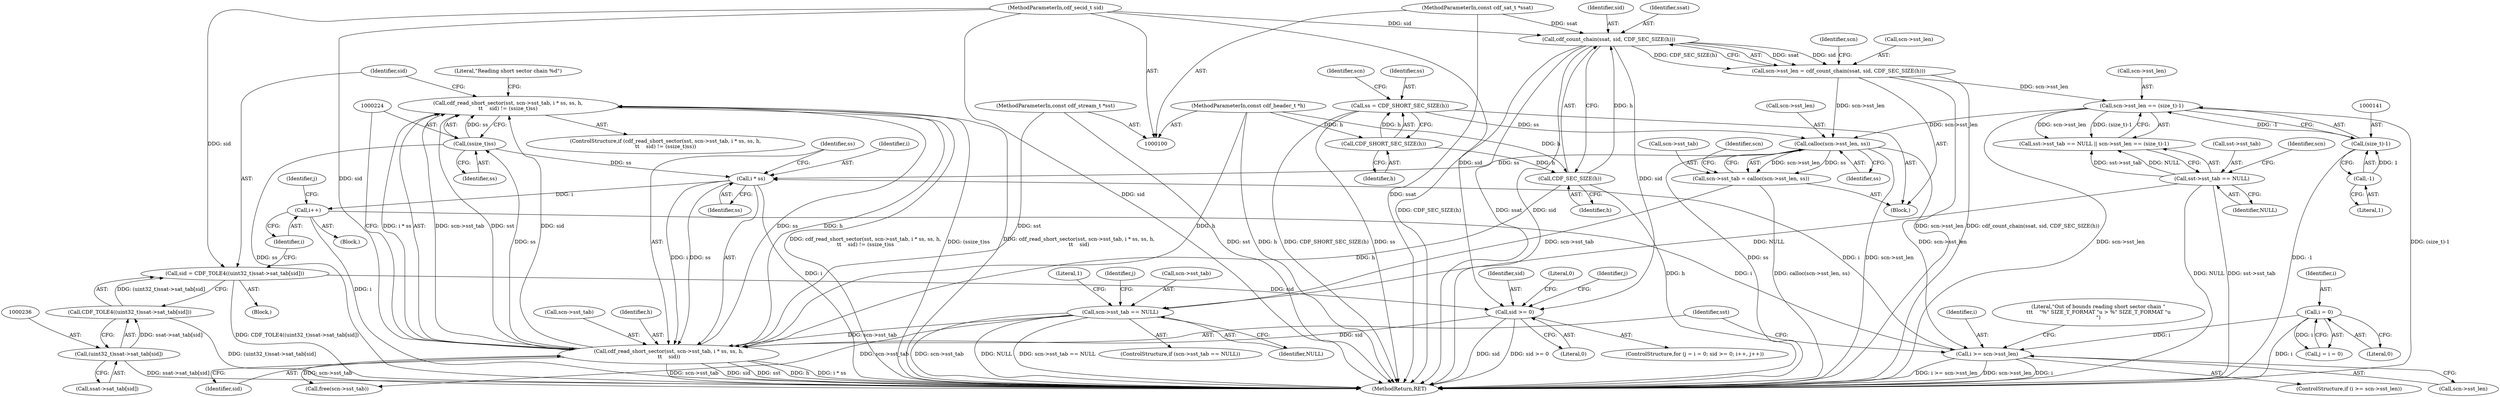 digraph "0_file_1aec04dbf8a24b8a6ba64c4f74efa0628e36db0b_1@API" {
"1000211" [label="(Call,cdf_read_short_sector(sst, scn->sst_tab, i * ss, ss, h,\n\t\t    sid) != (ssize_t)ss)"];
"1000212" [label="(Call,cdf_read_short_sector(sst, scn->sst_tab, i * ss, ss, h,\n\t\t    sid))"];
"1000103" [label="(MethodParameterIn,const cdf_stream_t *sst)"];
"1000157" [label="(Call,scn->sst_tab == NULL)"];
"1000147" [label="(Call,scn->sst_tab = calloc(scn->sst_len, ss))"];
"1000151" [label="(Call,calloc(scn->sst_len, ss))"];
"1000115" [label="(Call,scn->sst_len = cdf_count_chain(ssat, sid, CDF_SEC_SIZE(h)))"];
"1000119" [label="(Call,cdf_count_chain(ssat, sid, CDF_SEC_SIZE(h)))"];
"1000102" [label="(MethodParameterIn,const cdf_sat_t *ssat)"];
"1000104" [label="(MethodParameterIn,cdf_secid_t sid)"];
"1000122" [label="(Call,CDF_SEC_SIZE(h))"];
"1000111" [label="(Call,CDF_SHORT_SEC_SIZE(h))"];
"1000101" [label="(MethodParameterIn,const cdf_header_t *h)"];
"1000136" [label="(Call,scn->sst_len == (size_t)-1)"];
"1000140" [label="(Call,(size_t)-1)"];
"1000142" [label="(Call,-1)"];
"1000109" [label="(Call,ss = CDF_SHORT_SEC_SIZE(h))"];
"1000131" [label="(Call,sst->sst_tab == NULL)"];
"1000217" [label="(Call,i * ss)"];
"1000192" [label="(Call,i >= scn->sst_len)"];
"1000168" [label="(Call,i = 0)"];
"1000175" [label="(Call,i++)"];
"1000223" [label="(Call,(ssize_t)ss)"];
"1000171" [label="(Call,sid >= 0)"];
"1000232" [label="(Call,sid = CDF_TOLE4((uint32_t)ssat->sat_tab[sid]))"];
"1000234" [label="(Call,CDF_TOLE4((uint32_t)ssat->sat_tab[sid]))"];
"1000235" [label="(Call,(uint32_t)ssat->sat_tab[sid])"];
"1000136" [label="(Call,scn->sst_len == (size_t)-1)"];
"1000200" [label="(Literal,\"Out of bounds reading short sector chain \"\n\t\t\t    \"%\" SIZE_T_FORMAT \"u > %\" SIZE_T_FORMAT \"u\n\")"];
"1000171" [label="(Call,sid >= 0)"];
"1000232" [label="(Call,sid = CDF_TOLE4((uint32_t)ssat->sat_tab[sid]))"];
"1000161" [label="(Identifier,NULL)"];
"1000191" [label="(ControlStructure,if (i >= scn->sst_len))"];
"1000103" [label="(MethodParameterIn,const cdf_stream_t *sst)"];
"1000243" [label="(Literal,0)"];
"1000147" [label="(Call,scn->sst_tab = calloc(scn->sst_len, ss))"];
"1000219" [label="(Identifier,ss)"];
"1000168" [label="(Call,i = 0)"];
"1000117" [label="(Identifier,scn)"];
"1000157" [label="(Call,scn->sst_tab == NULL)"];
"1000220" [label="(Identifier,ss)"];
"1000140" [label="(Call,(size_t)-1)"];
"1000212" [label="(Call,cdf_read_short_sector(sst, scn->sst_tab, i * ss, ss, h,\n\t\t    sid))"];
"1000137" [label="(Call,scn->sst_len)"];
"1000173" [label="(Literal,0)"];
"1000156" [label="(ControlStructure,if (scn->sst_tab == NULL))"];
"1000130" [label="(Call,sst->sst_tab == NULL || scn->sst_len == (size_t)-1)"];
"1000109" [label="(Call,ss = CDF_SHORT_SEC_SIZE(h))"];
"1000222" [label="(Identifier,sid)"];
"1000213" [label="(Identifier,sst)"];
"1000104" [label="(MethodParameterIn,cdf_secid_t sid)"];
"1000101" [label="(MethodParameterIn,const cdf_header_t *h)"];
"1000116" [label="(Call,scn->sst_len)"];
"1000245" [label="(Call,free(scn->sst_tab))"];
"1000119" [label="(Call,cdf_count_chain(ssat, sid, CDF_SEC_SIZE(h)))"];
"1000164" [label="(Literal,1)"];
"1000170" [label="(Literal,0)"];
"1000123" [label="(Identifier,h)"];
"1000110" [label="(Identifier,ss)"];
"1000233" [label="(Identifier,sid)"];
"1000192" [label="(Call,i >= scn->sst_len)"];
"1000218" [label="(Identifier,i)"];
"1000122" [label="(Call,CDF_SEC_SIZE(h))"];
"1000210" [label="(ControlStructure,if (cdf_read_short_sector(sst, scn->sst_tab, i * ss, ss, h,\n\t\t    sid) != (ssize_t)ss))"];
"1000102" [label="(MethodParameterIn,const cdf_sat_t *ssat)"];
"1000182" [label="(Identifier,j)"];
"1000172" [label="(Identifier,sid)"];
"1000112" [label="(Identifier,h)"];
"1000107" [label="(Block,)"];
"1000225" [label="(Identifier,ss)"];
"1000223" [label="(Call,(ssize_t)ss)"];
"1000211" [label="(Call,cdf_read_short_sector(sst, scn->sst_tab, i * ss, ss, h,\n\t\t    sid) != (ssize_t)ss)"];
"1000126" [label="(Identifier,scn)"];
"1000159" [label="(Identifier,scn)"];
"1000167" [label="(Identifier,j)"];
"1000214" [label="(Call,scn->sst_tab)"];
"1000138" [label="(Identifier,scn)"];
"1000120" [label="(Identifier,ssat)"];
"1000169" [label="(Identifier,i)"];
"1000178" [label="(Identifier,j)"];
"1000148" [label="(Call,scn->sst_tab)"];
"1000166" [label="(Call,j = i = 0)"];
"1000151" [label="(Call,calloc(scn->sst_len, ss))"];
"1000111" [label="(Call,CDF_SHORT_SEC_SIZE(h))"];
"1000131" [label="(Call,sst->sst_tab == NULL)"];
"1000115" [label="(Call,scn->sst_len = cdf_count_chain(ssat, sid, CDF_SEC_SIZE(h)))"];
"1000252" [label="(MethodReturn,RET)"];
"1000234" [label="(Call,CDF_TOLE4((uint32_t)ssat->sat_tab[sid]))"];
"1000165" [label="(ControlStructure,for (j = i = 0; sid >= 0; i++, j++))"];
"1000194" [label="(Call,scn->sst_len)"];
"1000135" [label="(Identifier,NULL)"];
"1000176" [label="(Identifier,i)"];
"1000229" [label="(Literal,\"Reading short sector chain %d\")"];
"1000143" [label="(Literal,1)"];
"1000179" [label="(Block,)"];
"1000235" [label="(Call,(uint32_t)ssat->sat_tab[sid])"];
"1000158" [label="(Call,scn->sst_tab)"];
"1000174" [label="(Block,)"];
"1000155" [label="(Identifier,ss)"];
"1000221" [label="(Identifier,h)"];
"1000121" [label="(Identifier,sid)"];
"1000237" [label="(Call,ssat->sat_tab[sid])"];
"1000217" [label="(Call,i * ss)"];
"1000175" [label="(Call,i++)"];
"1000142" [label="(Call,-1)"];
"1000193" [label="(Identifier,i)"];
"1000152" [label="(Call,scn->sst_len)"];
"1000132" [label="(Call,sst->sst_tab)"];
"1000211" -> "1000210"  [label="AST: "];
"1000211" -> "1000223"  [label="CFG: "];
"1000212" -> "1000211"  [label="AST: "];
"1000223" -> "1000211"  [label="AST: "];
"1000229" -> "1000211"  [label="CFG: "];
"1000233" -> "1000211"  [label="CFG: "];
"1000211" -> "1000252"  [label="DDG: cdf_read_short_sector(sst, scn->sst_tab, i * ss, ss, h,\n\t\t    sid)"];
"1000211" -> "1000252"  [label="DDG: (ssize_t)ss"];
"1000211" -> "1000252"  [label="DDG: cdf_read_short_sector(sst, scn->sst_tab, i * ss, ss, h,\n\t\t    sid) != (ssize_t)ss"];
"1000212" -> "1000211"  [label="DDG: i * ss"];
"1000212" -> "1000211"  [label="DDG: scn->sst_tab"];
"1000212" -> "1000211"  [label="DDG: h"];
"1000212" -> "1000211"  [label="DDG: sst"];
"1000212" -> "1000211"  [label="DDG: ss"];
"1000212" -> "1000211"  [label="DDG: sid"];
"1000223" -> "1000211"  [label="DDG: ss"];
"1000212" -> "1000222"  [label="CFG: "];
"1000213" -> "1000212"  [label="AST: "];
"1000214" -> "1000212"  [label="AST: "];
"1000217" -> "1000212"  [label="AST: "];
"1000220" -> "1000212"  [label="AST: "];
"1000221" -> "1000212"  [label="AST: "];
"1000222" -> "1000212"  [label="AST: "];
"1000224" -> "1000212"  [label="CFG: "];
"1000212" -> "1000252"  [label="DDG: h"];
"1000212" -> "1000252"  [label="DDG: i * ss"];
"1000212" -> "1000252"  [label="DDG: scn->sst_tab"];
"1000212" -> "1000252"  [label="DDG: sid"];
"1000212" -> "1000252"  [label="DDG: sst"];
"1000103" -> "1000212"  [label="DDG: sst"];
"1000157" -> "1000212"  [label="DDG: scn->sst_tab"];
"1000217" -> "1000212"  [label="DDG: i"];
"1000217" -> "1000212"  [label="DDG: ss"];
"1000122" -> "1000212"  [label="DDG: h"];
"1000101" -> "1000212"  [label="DDG: h"];
"1000171" -> "1000212"  [label="DDG: sid"];
"1000104" -> "1000212"  [label="DDG: sid"];
"1000212" -> "1000223"  [label="DDG: ss"];
"1000212" -> "1000245"  [label="DDG: scn->sst_tab"];
"1000103" -> "1000100"  [label="AST: "];
"1000103" -> "1000252"  [label="DDG: sst"];
"1000157" -> "1000156"  [label="AST: "];
"1000157" -> "1000161"  [label="CFG: "];
"1000158" -> "1000157"  [label="AST: "];
"1000161" -> "1000157"  [label="AST: "];
"1000164" -> "1000157"  [label="CFG: "];
"1000167" -> "1000157"  [label="CFG: "];
"1000157" -> "1000252"  [label="DDG: scn->sst_tab == NULL"];
"1000157" -> "1000252"  [label="DDG: scn->sst_tab"];
"1000157" -> "1000252"  [label="DDG: NULL"];
"1000147" -> "1000157"  [label="DDG: scn->sst_tab"];
"1000131" -> "1000157"  [label="DDG: NULL"];
"1000157" -> "1000245"  [label="DDG: scn->sst_tab"];
"1000147" -> "1000107"  [label="AST: "];
"1000147" -> "1000151"  [label="CFG: "];
"1000148" -> "1000147"  [label="AST: "];
"1000151" -> "1000147"  [label="AST: "];
"1000159" -> "1000147"  [label="CFG: "];
"1000147" -> "1000252"  [label="DDG: calloc(scn->sst_len, ss)"];
"1000151" -> "1000147"  [label="DDG: scn->sst_len"];
"1000151" -> "1000147"  [label="DDG: ss"];
"1000151" -> "1000155"  [label="CFG: "];
"1000152" -> "1000151"  [label="AST: "];
"1000155" -> "1000151"  [label="AST: "];
"1000151" -> "1000252"  [label="DDG: scn->sst_len"];
"1000151" -> "1000252"  [label="DDG: ss"];
"1000115" -> "1000151"  [label="DDG: scn->sst_len"];
"1000136" -> "1000151"  [label="DDG: scn->sst_len"];
"1000109" -> "1000151"  [label="DDG: ss"];
"1000151" -> "1000192"  [label="DDG: scn->sst_len"];
"1000151" -> "1000217"  [label="DDG: ss"];
"1000115" -> "1000107"  [label="AST: "];
"1000115" -> "1000119"  [label="CFG: "];
"1000116" -> "1000115"  [label="AST: "];
"1000119" -> "1000115"  [label="AST: "];
"1000126" -> "1000115"  [label="CFG: "];
"1000115" -> "1000252"  [label="DDG: cdf_count_chain(ssat, sid, CDF_SEC_SIZE(h))"];
"1000115" -> "1000252"  [label="DDG: scn->sst_len"];
"1000119" -> "1000115"  [label="DDG: ssat"];
"1000119" -> "1000115"  [label="DDG: sid"];
"1000119" -> "1000115"  [label="DDG: CDF_SEC_SIZE(h)"];
"1000115" -> "1000136"  [label="DDG: scn->sst_len"];
"1000119" -> "1000122"  [label="CFG: "];
"1000120" -> "1000119"  [label="AST: "];
"1000121" -> "1000119"  [label="AST: "];
"1000122" -> "1000119"  [label="AST: "];
"1000119" -> "1000252"  [label="DDG: sid"];
"1000119" -> "1000252"  [label="DDG: ssat"];
"1000119" -> "1000252"  [label="DDG: CDF_SEC_SIZE(h)"];
"1000102" -> "1000119"  [label="DDG: ssat"];
"1000104" -> "1000119"  [label="DDG: sid"];
"1000122" -> "1000119"  [label="DDG: h"];
"1000119" -> "1000171"  [label="DDG: sid"];
"1000102" -> "1000100"  [label="AST: "];
"1000102" -> "1000252"  [label="DDG: ssat"];
"1000104" -> "1000100"  [label="AST: "];
"1000104" -> "1000252"  [label="DDG: sid"];
"1000104" -> "1000171"  [label="DDG: sid"];
"1000104" -> "1000232"  [label="DDG: sid"];
"1000122" -> "1000123"  [label="CFG: "];
"1000123" -> "1000122"  [label="AST: "];
"1000122" -> "1000252"  [label="DDG: h"];
"1000111" -> "1000122"  [label="DDG: h"];
"1000101" -> "1000122"  [label="DDG: h"];
"1000111" -> "1000109"  [label="AST: "];
"1000111" -> "1000112"  [label="CFG: "];
"1000112" -> "1000111"  [label="AST: "];
"1000109" -> "1000111"  [label="CFG: "];
"1000111" -> "1000109"  [label="DDG: h"];
"1000101" -> "1000111"  [label="DDG: h"];
"1000101" -> "1000100"  [label="AST: "];
"1000101" -> "1000252"  [label="DDG: h"];
"1000136" -> "1000130"  [label="AST: "];
"1000136" -> "1000140"  [label="CFG: "];
"1000137" -> "1000136"  [label="AST: "];
"1000140" -> "1000136"  [label="AST: "];
"1000130" -> "1000136"  [label="CFG: "];
"1000136" -> "1000252"  [label="DDG: (size_t)-1"];
"1000136" -> "1000252"  [label="DDG: scn->sst_len"];
"1000136" -> "1000130"  [label="DDG: scn->sst_len"];
"1000136" -> "1000130"  [label="DDG: (size_t)-1"];
"1000140" -> "1000136"  [label="DDG: -1"];
"1000140" -> "1000142"  [label="CFG: "];
"1000141" -> "1000140"  [label="AST: "];
"1000142" -> "1000140"  [label="AST: "];
"1000140" -> "1000252"  [label="DDG: -1"];
"1000142" -> "1000140"  [label="DDG: 1"];
"1000142" -> "1000143"  [label="CFG: "];
"1000143" -> "1000142"  [label="AST: "];
"1000109" -> "1000107"  [label="AST: "];
"1000110" -> "1000109"  [label="AST: "];
"1000117" -> "1000109"  [label="CFG: "];
"1000109" -> "1000252"  [label="DDG: ss"];
"1000109" -> "1000252"  [label="DDG: CDF_SHORT_SEC_SIZE(h)"];
"1000131" -> "1000130"  [label="AST: "];
"1000131" -> "1000135"  [label="CFG: "];
"1000132" -> "1000131"  [label="AST: "];
"1000135" -> "1000131"  [label="AST: "];
"1000138" -> "1000131"  [label="CFG: "];
"1000130" -> "1000131"  [label="CFG: "];
"1000131" -> "1000252"  [label="DDG: sst->sst_tab"];
"1000131" -> "1000252"  [label="DDG: NULL"];
"1000131" -> "1000130"  [label="DDG: sst->sst_tab"];
"1000131" -> "1000130"  [label="DDG: NULL"];
"1000217" -> "1000219"  [label="CFG: "];
"1000218" -> "1000217"  [label="AST: "];
"1000219" -> "1000217"  [label="AST: "];
"1000220" -> "1000217"  [label="CFG: "];
"1000217" -> "1000252"  [label="DDG: i"];
"1000217" -> "1000175"  [label="DDG: i"];
"1000192" -> "1000217"  [label="DDG: i"];
"1000223" -> "1000217"  [label="DDG: ss"];
"1000192" -> "1000191"  [label="AST: "];
"1000192" -> "1000194"  [label="CFG: "];
"1000193" -> "1000192"  [label="AST: "];
"1000194" -> "1000192"  [label="AST: "];
"1000200" -> "1000192"  [label="CFG: "];
"1000213" -> "1000192"  [label="CFG: "];
"1000192" -> "1000252"  [label="DDG: scn->sst_len"];
"1000192" -> "1000252"  [label="DDG: i"];
"1000192" -> "1000252"  [label="DDG: i >= scn->sst_len"];
"1000168" -> "1000192"  [label="DDG: i"];
"1000175" -> "1000192"  [label="DDG: i"];
"1000168" -> "1000166"  [label="AST: "];
"1000168" -> "1000170"  [label="CFG: "];
"1000169" -> "1000168"  [label="AST: "];
"1000170" -> "1000168"  [label="AST: "];
"1000166" -> "1000168"  [label="CFG: "];
"1000168" -> "1000252"  [label="DDG: i"];
"1000168" -> "1000166"  [label="DDG: i"];
"1000175" -> "1000174"  [label="AST: "];
"1000175" -> "1000176"  [label="CFG: "];
"1000176" -> "1000175"  [label="AST: "];
"1000178" -> "1000175"  [label="CFG: "];
"1000175" -> "1000252"  [label="DDG: i"];
"1000223" -> "1000225"  [label="CFG: "];
"1000224" -> "1000223"  [label="AST: "];
"1000225" -> "1000223"  [label="AST: "];
"1000223" -> "1000252"  [label="DDG: ss"];
"1000171" -> "1000165"  [label="AST: "];
"1000171" -> "1000173"  [label="CFG: "];
"1000172" -> "1000171"  [label="AST: "];
"1000173" -> "1000171"  [label="AST: "];
"1000182" -> "1000171"  [label="CFG: "];
"1000243" -> "1000171"  [label="CFG: "];
"1000171" -> "1000252"  [label="DDG: sid"];
"1000171" -> "1000252"  [label="DDG: sid >= 0"];
"1000232" -> "1000171"  [label="DDG: sid"];
"1000232" -> "1000179"  [label="AST: "];
"1000232" -> "1000234"  [label="CFG: "];
"1000233" -> "1000232"  [label="AST: "];
"1000234" -> "1000232"  [label="AST: "];
"1000176" -> "1000232"  [label="CFG: "];
"1000232" -> "1000252"  [label="DDG: CDF_TOLE4((uint32_t)ssat->sat_tab[sid])"];
"1000234" -> "1000232"  [label="DDG: (uint32_t)ssat->sat_tab[sid]"];
"1000234" -> "1000235"  [label="CFG: "];
"1000235" -> "1000234"  [label="AST: "];
"1000234" -> "1000252"  [label="DDG: (uint32_t)ssat->sat_tab[sid]"];
"1000235" -> "1000234"  [label="DDG: ssat->sat_tab[sid]"];
"1000235" -> "1000237"  [label="CFG: "];
"1000236" -> "1000235"  [label="AST: "];
"1000237" -> "1000235"  [label="AST: "];
"1000235" -> "1000252"  [label="DDG: ssat->sat_tab[sid]"];
}
